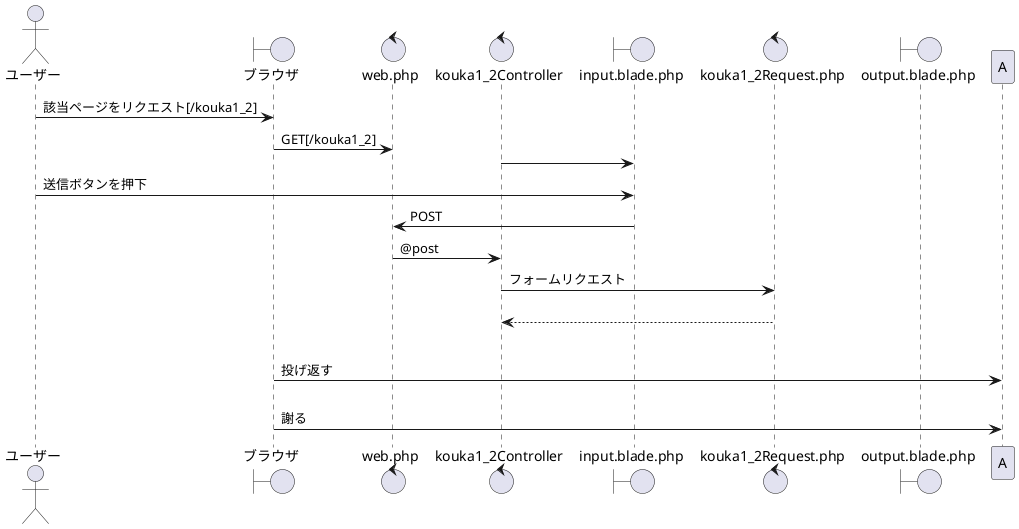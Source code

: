 @startuml Jissyu2_1
actor ユーザー as user
boundary ブラウザ as B
control  web.php as web
control kouka1_2Controller as ctrl
boundary input.blade.php as input
control kouka1_2Request.php as Re

boundary output.blade.php as out

user -> B : 該当ページをリクエスト[/kouka1_2]
B -> web:GET[/kouka1_2]
ctrl -> input 
user -> input :送信ボタンを押下
input -> web :POST
web -> ctrl :@post
ctrl -> Re:フォームリクエスト
Re --> ctrl :　

    alt キャッチ成功
    B->A: 投げ返す
    else キャッチ失敗
    B->A: 謝る


@enduml